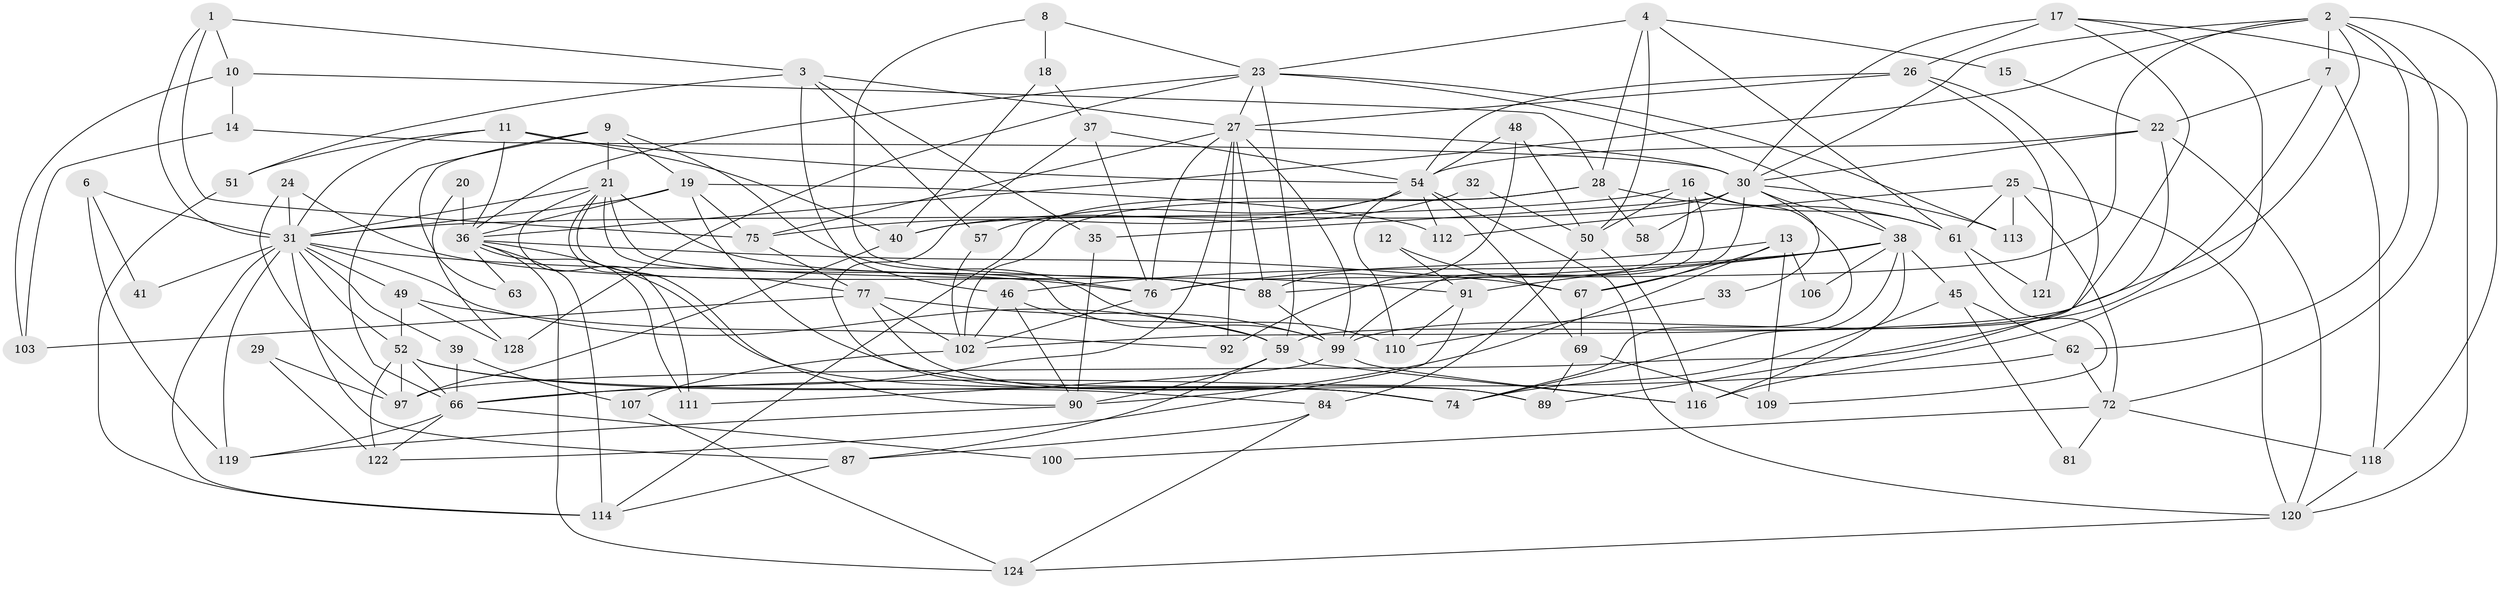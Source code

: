// original degree distribution, {4: 0.2558139534883721, 5: 0.23255813953488372, 6: 0.06976744186046512, 3: 0.23255813953488372, 2: 0.15503875968992248, 7: 0.046511627906976744, 8: 0.007751937984496124}
// Generated by graph-tools (version 1.1) at 2025/18/03/04/25 18:18:45]
// undirected, 90 vertices, 217 edges
graph export_dot {
graph [start="1"]
  node [color=gray90,style=filled];
  1;
  2 [super="+5+82"];
  3;
  4 [super="+80"];
  6;
  7 [super="+73+42"];
  8;
  9;
  10;
  11;
  12;
  13 [super="+79"];
  14;
  15;
  16 [super="+53"];
  17 [super="+94"];
  18;
  19 [super="+127"];
  20;
  21 [super="+34"];
  22 [super="+86"];
  23 [super="+98"];
  24;
  25 [super="+70"];
  26 [super="+117"];
  27 [super="+71"];
  28 [super="+78"];
  29;
  30 [super="+60"];
  31 [super="+64+126+44"];
  32;
  33;
  35;
  36 [super="+43"];
  37;
  38 [super="+56+83"];
  39;
  40 [super="+104"];
  41;
  45;
  46;
  48;
  49;
  50 [super="+55"];
  51;
  52 [super="+108"];
  54 [super="+65"];
  57;
  58;
  59 [super="+93"];
  61;
  62;
  63;
  66;
  67;
  69;
  72;
  74 [super="+95"];
  75;
  76 [super="+101"];
  77;
  81;
  84;
  87;
  88;
  89;
  90 [super="+96"];
  91;
  92;
  97;
  99 [super="+125"];
  100;
  102;
  103;
  106;
  107;
  109;
  110;
  111;
  112;
  113;
  114;
  116;
  118;
  119;
  120;
  121;
  122;
  124;
  128;
  1 -- 75;
  1 -- 3;
  1 -- 10;
  1 -- 31;
  2 -- 36;
  2 -- 102;
  2 -- 7 [weight=2];
  2 -- 118;
  2 -- 30;
  2 -- 72;
  2 -- 62;
  2 -- 76;
  3 -- 57;
  3 -- 51;
  3 -- 35;
  3 -- 46;
  3 -- 27;
  4 -- 23;
  4 -- 15;
  4 -- 61;
  4 -- 28;
  4 -- 50;
  6 -- 119;
  6 -- 31;
  6 -- 41;
  7 -- 22;
  7 -- 99;
  7 -- 118;
  8 -- 88;
  8 -- 23;
  8 -- 18;
  9 -- 66;
  9 -- 19;
  9 -- 63;
  9 -- 110;
  9 -- 21;
  10 -- 103;
  10 -- 14;
  10 -- 28;
  11 -- 54;
  11 -- 36;
  11 -- 51;
  11 -- 40;
  11 -- 31;
  12 -- 67;
  12 -- 91;
  13 -- 109;
  13 -- 106;
  13 -- 67;
  13 -- 90;
  13 -- 76;
  14 -- 30;
  14 -- 103;
  15 -- 22;
  16 -- 61;
  16 -- 31;
  16 -- 50;
  16 -- 99;
  16 -- 74;
  16 -- 92;
  17 -- 59;
  17 -- 116;
  17 -- 120;
  17 -- 26;
  17 -- 30;
  18 -- 37;
  18 -- 40;
  19 -- 89;
  19 -- 112;
  19 -- 75;
  19 -- 36;
  19 -- 31;
  20 -- 128;
  20 -- 36;
  21 -- 77;
  21 -- 90;
  21 -- 31;
  21 -- 111;
  21 -- 99;
  21 -- 88;
  21 -- 76;
  22 -- 120;
  22 -- 97;
  22 -- 30;
  22 -- 54;
  23 -- 59;
  23 -- 27;
  23 -- 36;
  23 -- 128;
  23 -- 113;
  23 -- 38;
  24 -- 91;
  24 -- 31;
  24 -- 97;
  25 -- 113;
  25 -- 120;
  25 -- 61;
  25 -- 72;
  25 -- 112;
  26 -- 89;
  26 -- 121;
  26 -- 27;
  26 -- 54;
  27 -- 30;
  27 -- 66;
  27 -- 76;
  27 -- 99;
  27 -- 75;
  27 -- 88;
  27 -- 92;
  28 -- 114;
  28 -- 58;
  28 -- 61;
  28 -- 102;
  29 -- 97;
  29 -- 122;
  30 -- 33;
  30 -- 58;
  30 -- 113;
  30 -- 35;
  30 -- 67;
  30 -- 40;
  30 -- 38;
  31 -- 41;
  31 -- 114;
  31 -- 87;
  31 -- 76;
  31 -- 39;
  31 -- 49;
  31 -- 52;
  31 -- 119;
  31 -- 59;
  32 -- 40;
  32 -- 50;
  33 -- 110;
  35 -- 90;
  36 -- 67;
  36 -- 63;
  36 -- 74;
  36 -- 114;
  36 -- 124;
  36 -- 111;
  37 -- 76;
  37 -- 74;
  37 -- 54;
  38 -- 46;
  38 -- 116;
  38 -- 106;
  38 -- 45;
  38 -- 74;
  38 -- 88;
  38 -- 91;
  39 -- 66;
  39 -- 107;
  40 -- 97;
  45 -- 74;
  45 -- 62;
  45 -- 81;
  46 -- 102;
  46 -- 90;
  46 -- 59;
  48 -- 54;
  48 -- 88;
  48 -- 50;
  49 -- 92;
  49 -- 128;
  49 -- 52;
  50 -- 116;
  50 -- 84;
  51 -- 114;
  52 -- 97;
  52 -- 74;
  52 -- 84;
  52 -- 66;
  52 -- 122;
  54 -- 110;
  54 -- 69;
  54 -- 112;
  54 -- 120;
  54 -- 57;
  54 -- 75;
  57 -- 102;
  59 -- 90;
  59 -- 87;
  59 -- 116;
  61 -- 109;
  61 -- 121;
  62 -- 72;
  62 -- 66;
  66 -- 100;
  66 -- 119;
  66 -- 122;
  67 -- 69;
  69 -- 89;
  69 -- 109;
  72 -- 81;
  72 -- 100;
  72 -- 118;
  75 -- 77;
  76 -- 102;
  77 -- 102;
  77 -- 89;
  77 -- 103;
  77 -- 99;
  84 -- 87;
  84 -- 124;
  87 -- 114;
  88 -- 99;
  90 -- 119;
  91 -- 122;
  91 -- 110;
  99 -- 111;
  99 -- 116;
  102 -- 107;
  107 -- 124;
  118 -- 120;
  120 -- 124;
}
